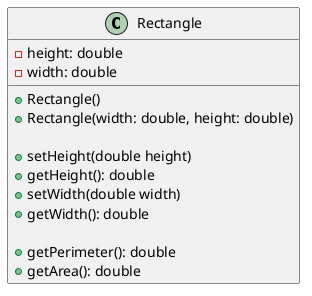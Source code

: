 @startuml
class Rectangle {
    -height: double
    -width: double

    +Rectangle()
    +Rectangle(width: double, height: double)

    +setHeight(double height)
    +getHeight(): double
    +setWidth(double width)
    +getWidth(): double

    +getPerimeter(): double
    +getArea(): double
}
@enduml

